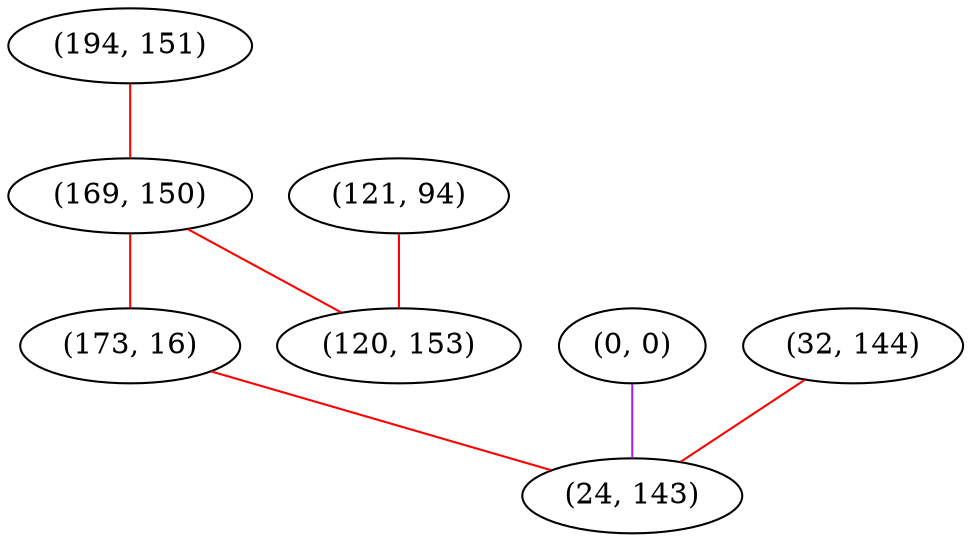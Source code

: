 graph "" {
"(194, 151)";
"(0, 0)";
"(121, 94)";
"(169, 150)";
"(173, 16)";
"(120, 153)";
"(32, 144)";
"(24, 143)";
"(194, 151)" -- "(169, 150)"  [color=red, key=0, weight=1];
"(0, 0)" -- "(24, 143)"  [color=purple, key=0, weight=4];
"(121, 94)" -- "(120, 153)"  [color=red, key=0, weight=1];
"(169, 150)" -- "(120, 153)"  [color=red, key=0, weight=1];
"(169, 150)" -- "(173, 16)"  [color=red, key=0, weight=1];
"(173, 16)" -- "(24, 143)"  [color=red, key=0, weight=1];
"(32, 144)" -- "(24, 143)"  [color=red, key=0, weight=1];
}

